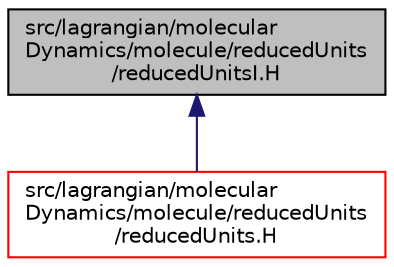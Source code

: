 digraph "src/lagrangian/molecularDynamics/molecule/reducedUnits/reducedUnitsI.H"
{
  bgcolor="transparent";
  edge [fontname="Helvetica",fontsize="10",labelfontname="Helvetica",labelfontsize="10"];
  node [fontname="Helvetica",fontsize="10",shape=record];
  Node1 [label="src/lagrangian/molecular\lDynamics/molecule/reducedUnits\l/reducedUnitsI.H",height=0.2,width=0.4,color="black", fillcolor="grey75", style="filled", fontcolor="black"];
  Node1 -> Node2 [dir="back",color="midnightblue",fontsize="10",style="solid",fontname="Helvetica"];
  Node2 [label="src/lagrangian/molecular\lDynamics/molecule/reducedUnits\l/reducedUnits.H",height=0.2,width=0.4,color="red",URL="$a07013.html"];
}
